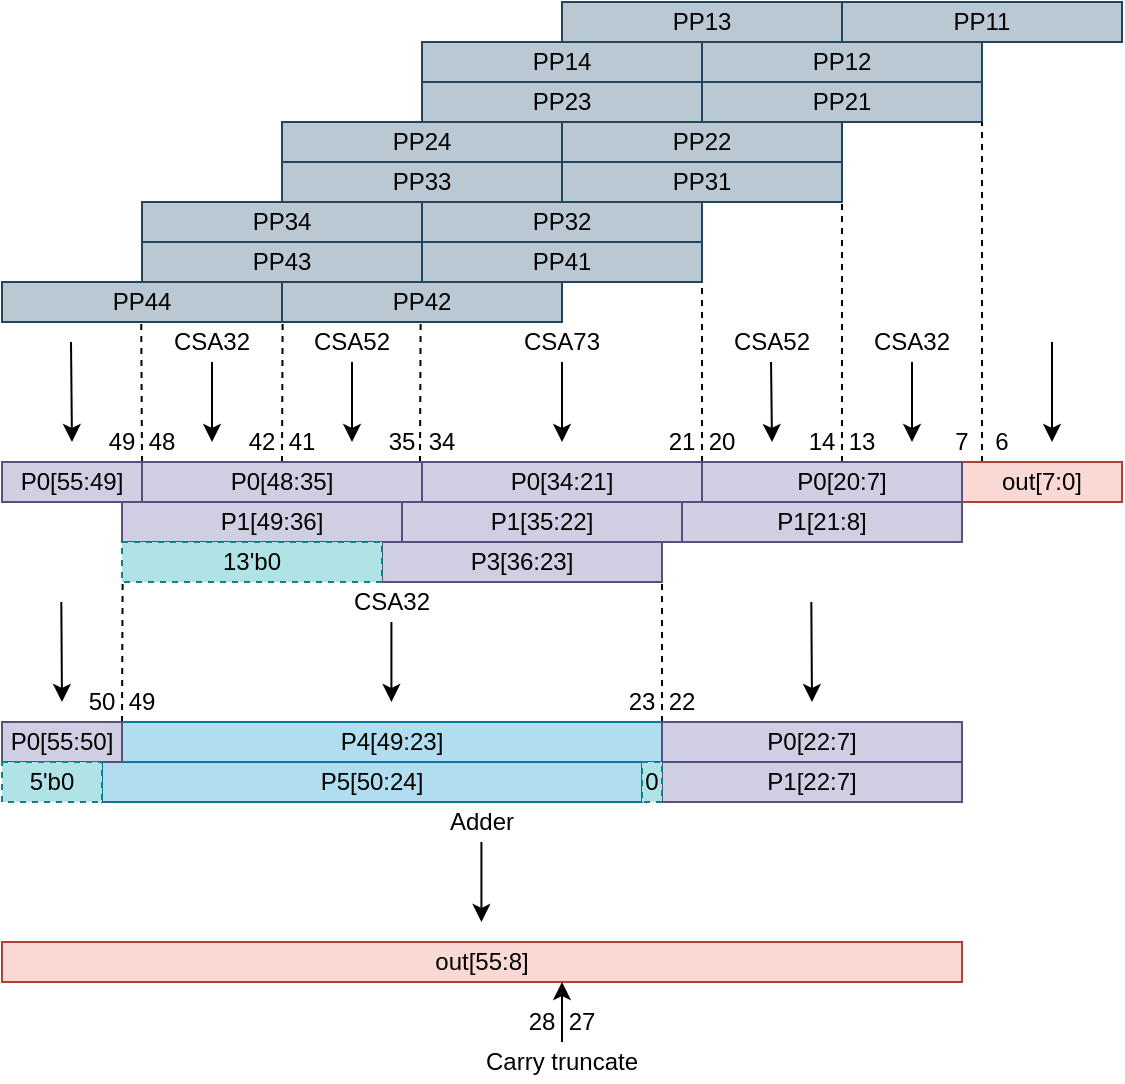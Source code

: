 <mxfile version="13.9.9" type="device"><diagram id="0bR8Zc0k6dtapgLDcP7-" name="第 1 页"><mxGraphModel dx="1185" dy="718" grid="1" gridSize="10" guides="1" tooltips="1" connect="1" arrows="1" fold="1" page="1" pageScale="1" pageWidth="1169" pageHeight="827" math="0" shadow="0"><root><mxCell id="0"/><mxCell id="1" parent="0"/><mxCell id="ZTqUE71WVilu3nKMxAqQ-1" value="" style="rounded=0;whiteSpace=wrap;html=1;fillColor=#bac8d3;strokeColor=#23445d;" vertex="1" parent="1"><mxGeometry x="720" y="110" width="140" height="20" as="geometry"/></mxCell><mxCell id="ZTqUE71WVilu3nKMxAqQ-2" value="" style="rounded=0;whiteSpace=wrap;html=1;fillColor=#bac8d3;strokeColor=#23445d;" vertex="1" parent="1"><mxGeometry x="580" y="110" width="140" height="20" as="geometry"/></mxCell><mxCell id="ZTqUE71WVilu3nKMxAqQ-17" value="" style="rounded=0;whiteSpace=wrap;html=1;fillColor=#bac8d3;strokeColor=#23445d;" vertex="1" parent="1"><mxGeometry x="650" y="130" width="140" height="20" as="geometry"/></mxCell><mxCell id="ZTqUE71WVilu3nKMxAqQ-18" value="" style="rounded=0;whiteSpace=wrap;html=1;fillColor=#bac8d3;strokeColor=#23445d;" vertex="1" parent="1"><mxGeometry x="510" y="130" width="140" height="20" as="geometry"/></mxCell><mxCell id="ZTqUE71WVilu3nKMxAqQ-19" value="" style="rounded=0;whiteSpace=wrap;html=1;fillColor=#bac8d3;strokeColor=#23445d;" vertex="1" parent="1"><mxGeometry x="650" y="150" width="140" height="20" as="geometry"/></mxCell><mxCell id="ZTqUE71WVilu3nKMxAqQ-20" value="" style="rounded=0;whiteSpace=wrap;html=1;fillColor=#bac8d3;strokeColor=#23445d;" vertex="1" parent="1"><mxGeometry x="510" y="150" width="140" height="20" as="geometry"/></mxCell><mxCell id="ZTqUE71WVilu3nKMxAqQ-21" value="" style="rounded=0;whiteSpace=wrap;html=1;fillColor=#bac8d3;strokeColor=#23445d;" vertex="1" parent="1"><mxGeometry x="580" y="170" width="140" height="20" as="geometry"/></mxCell><mxCell id="ZTqUE71WVilu3nKMxAqQ-22" value="" style="rounded=0;whiteSpace=wrap;html=1;fillColor=#bac8d3;strokeColor=#23445d;" vertex="1" parent="1"><mxGeometry x="440" y="170" width="140" height="20" as="geometry"/></mxCell><mxCell id="ZTqUE71WVilu3nKMxAqQ-23" value="" style="rounded=0;whiteSpace=wrap;html=1;fillColor=#bac8d3;strokeColor=#23445d;" vertex="1" parent="1"><mxGeometry x="580" y="190" width="140" height="20" as="geometry"/></mxCell><mxCell id="ZTqUE71WVilu3nKMxAqQ-24" value="" style="rounded=0;whiteSpace=wrap;html=1;fillColor=#bac8d3;strokeColor=#23445d;" vertex="1" parent="1"><mxGeometry x="440" y="190" width="140" height="20" as="geometry"/></mxCell><mxCell id="ZTqUE71WVilu3nKMxAqQ-25" value="" style="rounded=0;whiteSpace=wrap;html=1;fillColor=#bac8d3;strokeColor=#23445d;" vertex="1" parent="1"><mxGeometry x="510" y="210" width="140" height="20" as="geometry"/></mxCell><mxCell id="ZTqUE71WVilu3nKMxAqQ-26" value="" style="rounded=0;whiteSpace=wrap;html=1;fillColor=#bac8d3;strokeColor=#23445d;" vertex="1" parent="1"><mxGeometry x="370" y="210" width="140" height="20" as="geometry"/></mxCell><mxCell id="ZTqUE71WVilu3nKMxAqQ-27" value="" style="rounded=0;whiteSpace=wrap;html=1;fillColor=#bac8d3;strokeColor=#23445d;" vertex="1" parent="1"><mxGeometry x="510" y="230" width="140" height="20" as="geometry"/></mxCell><mxCell id="ZTqUE71WVilu3nKMxAqQ-28" value="" style="rounded=0;whiteSpace=wrap;html=1;fillColor=#bac8d3;strokeColor=#23445d;" vertex="1" parent="1"><mxGeometry x="370" y="230" width="140" height="20" as="geometry"/></mxCell><mxCell id="ZTqUE71WVilu3nKMxAqQ-29" value="" style="rounded=0;whiteSpace=wrap;html=1;fillColor=#bac8d3;strokeColor=#23445d;" vertex="1" parent="1"><mxGeometry x="440" y="250" width="140" height="20" as="geometry"/></mxCell><mxCell id="ZTqUE71WVilu3nKMxAqQ-30" value="" style="rounded=0;whiteSpace=wrap;html=1;fillColor=#bac8d3;strokeColor=#23445d;" vertex="1" parent="1"><mxGeometry x="300" y="250" width="140" height="20" as="geometry"/></mxCell><mxCell id="ZTqUE71WVilu3nKMxAqQ-31" value="PP11" style="text;html=1;strokeColor=none;fillColor=none;align=center;verticalAlign=middle;whiteSpace=wrap;rounded=0;" vertex="1" parent="1"><mxGeometry x="770" y="110" width="40" height="20" as="geometry"/></mxCell><mxCell id="ZTqUE71WVilu3nKMxAqQ-32" value="PP13" style="text;html=1;strokeColor=none;fillColor=none;align=center;verticalAlign=middle;whiteSpace=wrap;rounded=0;" vertex="1" parent="1"><mxGeometry x="630" y="110" width="40" height="20" as="geometry"/></mxCell><mxCell id="ZTqUE71WVilu3nKMxAqQ-33" value="PP12" style="text;html=1;strokeColor=none;fillColor=none;align=center;verticalAlign=middle;whiteSpace=wrap;rounded=0;" vertex="1" parent="1"><mxGeometry x="700" y="130" width="40" height="20" as="geometry"/></mxCell><mxCell id="ZTqUE71WVilu3nKMxAqQ-34" value="PP14" style="text;html=1;strokeColor=none;fillColor=none;align=center;verticalAlign=middle;whiteSpace=wrap;rounded=0;" vertex="1" parent="1"><mxGeometry x="560" y="130" width="40" height="20" as="geometry"/></mxCell><mxCell id="ZTqUE71WVilu3nKMxAqQ-35" value="PP21" style="text;html=1;strokeColor=none;fillColor=none;align=center;verticalAlign=middle;whiteSpace=wrap;rounded=0;" vertex="1" parent="1"><mxGeometry x="700" y="150" width="40" height="20" as="geometry"/></mxCell><mxCell id="ZTqUE71WVilu3nKMxAqQ-36" value="PP23" style="text;html=1;strokeColor=none;fillColor=none;align=center;verticalAlign=middle;whiteSpace=wrap;rounded=0;" vertex="1" parent="1"><mxGeometry x="560" y="150" width="40" height="20" as="geometry"/></mxCell><mxCell id="ZTqUE71WVilu3nKMxAqQ-37" value="PP22" style="text;html=1;strokeColor=none;fillColor=none;align=center;verticalAlign=middle;whiteSpace=wrap;rounded=0;" vertex="1" parent="1"><mxGeometry x="630" y="170" width="40" height="20" as="geometry"/></mxCell><mxCell id="ZTqUE71WVilu3nKMxAqQ-38" value="PP24" style="text;html=1;strokeColor=none;fillColor=none;align=center;verticalAlign=middle;whiteSpace=wrap;rounded=0;" vertex="1" parent="1"><mxGeometry x="490" y="170" width="40" height="20" as="geometry"/></mxCell><mxCell id="ZTqUE71WVilu3nKMxAqQ-39" value="PP31" style="text;html=1;strokeColor=none;fillColor=none;align=center;verticalAlign=middle;whiteSpace=wrap;rounded=0;" vertex="1" parent="1"><mxGeometry x="630" y="190" width="40" height="20" as="geometry"/></mxCell><mxCell id="ZTqUE71WVilu3nKMxAqQ-40" value="PP33" style="text;html=1;strokeColor=none;fillColor=none;align=center;verticalAlign=middle;whiteSpace=wrap;rounded=0;" vertex="1" parent="1"><mxGeometry x="490" y="190" width="40" height="20" as="geometry"/></mxCell><mxCell id="ZTqUE71WVilu3nKMxAqQ-41" value="PP32" style="text;html=1;strokeColor=none;fillColor=none;align=center;verticalAlign=middle;whiteSpace=wrap;rounded=0;" vertex="1" parent="1"><mxGeometry x="560" y="210" width="40" height="20" as="geometry"/></mxCell><mxCell id="ZTqUE71WVilu3nKMxAqQ-42" value="PP34" style="text;html=1;strokeColor=none;fillColor=none;align=center;verticalAlign=middle;whiteSpace=wrap;rounded=0;" vertex="1" parent="1"><mxGeometry x="420" y="210" width="40" height="20" as="geometry"/></mxCell><mxCell id="ZTqUE71WVilu3nKMxAqQ-43" value="PP41" style="text;html=1;strokeColor=none;fillColor=none;align=center;verticalAlign=middle;whiteSpace=wrap;rounded=0;" vertex="1" parent="1"><mxGeometry x="560" y="230" width="40" height="20" as="geometry"/></mxCell><mxCell id="ZTqUE71WVilu3nKMxAqQ-44" value="PP43" style="text;html=1;strokeColor=none;fillColor=none;align=center;verticalAlign=middle;whiteSpace=wrap;rounded=0;" vertex="1" parent="1"><mxGeometry x="420" y="230" width="40" height="20" as="geometry"/></mxCell><mxCell id="ZTqUE71WVilu3nKMxAqQ-45" value="PP42" style="text;html=1;strokeColor=none;fillColor=none;align=center;verticalAlign=middle;whiteSpace=wrap;rounded=0;" vertex="1" parent="1"><mxGeometry x="490" y="250" width="40" height="20" as="geometry"/></mxCell><mxCell id="ZTqUE71WVilu3nKMxAqQ-46" value="PP44" style="text;html=1;strokeColor=none;fillColor=none;align=center;verticalAlign=middle;whiteSpace=wrap;rounded=0;" vertex="1" parent="1"><mxGeometry x="350" y="250" width="40" height="20" as="geometry"/></mxCell><mxCell id="ZTqUE71WVilu3nKMxAqQ-47" value="" style="endArrow=classic;html=1;" edge="1" parent="1"><mxGeometry width="50" height="50" relative="1" as="geometry"><mxPoint x="580" y="290" as="sourcePoint"/><mxPoint x="580" y="330" as="targetPoint"/></mxGeometry></mxCell><mxCell id="ZTqUE71WVilu3nKMxAqQ-48" value="" style="endArrow=none;dashed=1;html=1;" edge="1" parent="1"><mxGeometry width="50" height="50" relative="1" as="geometry"><mxPoint x="790" y="340" as="sourcePoint"/><mxPoint x="790" y="170" as="targetPoint"/></mxGeometry></mxCell><mxCell id="ZTqUE71WVilu3nKMxAqQ-49" value="" style="endArrow=none;dashed=1;html=1;" edge="1" parent="1"><mxGeometry width="50" height="50" relative="1" as="geometry"><mxPoint x="720" y="340" as="sourcePoint"/><mxPoint x="720" y="210" as="targetPoint"/></mxGeometry></mxCell><mxCell id="ZTqUE71WVilu3nKMxAqQ-50" value="" style="endArrow=none;dashed=1;html=1;" edge="1" parent="1"><mxGeometry width="50" height="50" relative="1" as="geometry"><mxPoint x="650" y="340" as="sourcePoint"/><mxPoint x="650" y="250" as="targetPoint"/></mxGeometry></mxCell><mxCell id="ZTqUE71WVilu3nKMxAqQ-51" value="" style="endArrow=none;dashed=1;html=1;" edge="1" parent="1"><mxGeometry width="50" height="50" relative="1" as="geometry"><mxPoint x="509" y="340" as="sourcePoint"/><mxPoint x="509.31" y="270" as="targetPoint"/></mxGeometry></mxCell><mxCell id="ZTqUE71WVilu3nKMxAqQ-53" value="" style="endArrow=none;dashed=1;html=1;" edge="1" parent="1"><mxGeometry width="50" height="50" relative="1" as="geometry"><mxPoint x="440" y="340" as="sourcePoint"/><mxPoint x="440.31" y="270" as="targetPoint"/></mxGeometry></mxCell><mxCell id="ZTqUE71WVilu3nKMxAqQ-54" value="" style="endArrow=none;dashed=1;html=1;" edge="1" parent="1"><mxGeometry width="50" height="50" relative="1" as="geometry"><mxPoint x="370" y="340" as="sourcePoint"/><mxPoint x="369.62" y="270" as="targetPoint"/></mxGeometry></mxCell><mxCell id="ZTqUE71WVilu3nKMxAqQ-55" value="" style="rounded=0;whiteSpace=wrap;html=1;fillColor=#fad9d5;strokeColor=#ae4132;" vertex="1" parent="1"><mxGeometry x="780" y="340" width="80" height="20" as="geometry"/></mxCell><mxCell id="ZTqUE71WVilu3nKMxAqQ-56" value="6" style="text;html=1;strokeColor=none;fillColor=none;align=center;verticalAlign=middle;whiteSpace=wrap;rounded=0;" vertex="1" parent="1"><mxGeometry x="790" y="320" width="20" height="20" as="geometry"/></mxCell><mxCell id="ZTqUE71WVilu3nKMxAqQ-57" value="7" style="text;html=1;strokeColor=none;fillColor=none;align=center;verticalAlign=middle;whiteSpace=wrap;rounded=0;" vertex="1" parent="1"><mxGeometry x="770" y="320" width="20" height="20" as="geometry"/></mxCell><mxCell id="ZTqUE71WVilu3nKMxAqQ-59" value="13" style="text;html=1;strokeColor=none;fillColor=none;align=center;verticalAlign=middle;whiteSpace=wrap;rounded=0;" vertex="1" parent="1"><mxGeometry x="720" y="320" width="20" height="20" as="geometry"/></mxCell><mxCell id="ZTqUE71WVilu3nKMxAqQ-60" value="14" style="text;html=1;strokeColor=none;fillColor=none;align=center;verticalAlign=middle;whiteSpace=wrap;rounded=0;" vertex="1" parent="1"><mxGeometry x="700" y="320" width="20" height="20" as="geometry"/></mxCell><mxCell id="ZTqUE71WVilu3nKMxAqQ-61" value="20" style="text;html=1;strokeColor=none;fillColor=none;align=center;verticalAlign=middle;whiteSpace=wrap;rounded=0;" vertex="1" parent="1"><mxGeometry x="650" y="320" width="20" height="20" as="geometry"/></mxCell><mxCell id="ZTqUE71WVilu3nKMxAqQ-62" value="21" style="text;html=1;strokeColor=none;fillColor=none;align=center;verticalAlign=middle;whiteSpace=wrap;rounded=0;" vertex="1" parent="1"><mxGeometry x="630" y="320" width="20" height="20" as="geometry"/></mxCell><mxCell id="ZTqUE71WVilu3nKMxAqQ-65" value="34" style="text;html=1;strokeColor=none;fillColor=none;align=center;verticalAlign=middle;whiteSpace=wrap;rounded=0;" vertex="1" parent="1"><mxGeometry x="510" y="320" width="20" height="20" as="geometry"/></mxCell><mxCell id="ZTqUE71WVilu3nKMxAqQ-66" value="35" style="text;html=1;strokeColor=none;fillColor=none;align=center;verticalAlign=middle;whiteSpace=wrap;rounded=0;" vertex="1" parent="1"><mxGeometry x="490" y="320" width="20" height="20" as="geometry"/></mxCell><mxCell id="ZTqUE71WVilu3nKMxAqQ-67" value="41" style="text;html=1;strokeColor=none;fillColor=none;align=center;verticalAlign=middle;whiteSpace=wrap;rounded=0;" vertex="1" parent="1"><mxGeometry x="440" y="320" width="20" height="20" as="geometry"/></mxCell><mxCell id="ZTqUE71WVilu3nKMxAqQ-68" value="42" style="text;html=1;strokeColor=none;fillColor=none;align=center;verticalAlign=middle;whiteSpace=wrap;rounded=0;" vertex="1" parent="1"><mxGeometry x="420" y="320" width="20" height="20" as="geometry"/></mxCell><mxCell id="ZTqUE71WVilu3nKMxAqQ-69" value="48" style="text;html=1;strokeColor=none;fillColor=none;align=center;verticalAlign=middle;whiteSpace=wrap;rounded=0;" vertex="1" parent="1"><mxGeometry x="370" y="320" width="20" height="20" as="geometry"/></mxCell><mxCell id="ZTqUE71WVilu3nKMxAqQ-70" value="49" style="text;html=1;strokeColor=none;fillColor=none;align=center;verticalAlign=middle;whiteSpace=wrap;rounded=0;" vertex="1" parent="1"><mxGeometry x="350" y="320" width="20" height="20" as="geometry"/></mxCell><mxCell id="ZTqUE71WVilu3nKMxAqQ-71" value="" style="rounded=0;whiteSpace=wrap;html=1;fillColor=#d0cee2;strokeColor=#56517e;" vertex="1" parent="1"><mxGeometry x="650" y="340" width="130" height="20" as="geometry"/></mxCell><mxCell id="ZTqUE71WVilu3nKMxAqQ-72" value="" style="rounded=0;whiteSpace=wrap;html=1;fillColor=#d0cee2;strokeColor=#56517e;" vertex="1" parent="1"><mxGeometry x="510" y="340" width="140" height="20" as="geometry"/></mxCell><mxCell id="ZTqUE71WVilu3nKMxAqQ-73" value="" style="rounded=0;whiteSpace=wrap;html=1;fillColor=#d0cee2;strokeColor=#56517e;" vertex="1" parent="1"><mxGeometry x="640" y="360" width="140" height="20" as="geometry"/></mxCell><mxCell id="ZTqUE71WVilu3nKMxAqQ-74" value="" style="rounded=0;whiteSpace=wrap;html=1;fillColor=#d0cee2;strokeColor=#56517e;" vertex="1" parent="1"><mxGeometry x="500" y="360" width="140" height="20" as="geometry"/></mxCell><mxCell id="ZTqUE71WVilu3nKMxAqQ-75" value="" style="rounded=0;whiteSpace=wrap;html=1;fillColor=#d0cee2;strokeColor=#56517e;" vertex="1" parent="1"><mxGeometry x="490" y="380" width="140" height="20" as="geometry"/></mxCell><mxCell id="ZTqUE71WVilu3nKMxAqQ-76" value="" style="rounded=0;whiteSpace=wrap;html=1;fillColor=#d0cee2;strokeColor=#56517e;" vertex="1" parent="1"><mxGeometry x="370" y="340" width="140" height="20" as="geometry"/></mxCell><mxCell id="ZTqUE71WVilu3nKMxAqQ-77" value="" style="rounded=0;whiteSpace=wrap;html=1;fillColor=#d0cee2;strokeColor=#56517e;" vertex="1" parent="1"><mxGeometry x="360" y="360" width="140" height="20" as="geometry"/></mxCell><mxCell id="ZTqUE71WVilu3nKMxAqQ-78" value="" style="rounded=0;whiteSpace=wrap;html=1;fillColor=#d0cee2;strokeColor=#56517e;" vertex="1" parent="1"><mxGeometry x="300" y="340" width="70" height="20" as="geometry"/></mxCell><mxCell id="ZTqUE71WVilu3nKMxAqQ-79" value="CSA73" style="text;html=1;strokeColor=none;fillColor=none;align=center;verticalAlign=middle;whiteSpace=wrap;rounded=0;" vertex="1" parent="1"><mxGeometry x="560" y="270" width="40" height="20" as="geometry"/></mxCell><mxCell id="ZTqUE71WVilu3nKMxAqQ-80" value="" style="endArrow=classic;html=1;" edge="1" parent="1"><mxGeometry width="50" height="50" relative="1" as="geometry"><mxPoint x="684.52" y="290" as="sourcePoint"/><mxPoint x="685" y="330" as="targetPoint"/></mxGeometry></mxCell><mxCell id="ZTqUE71WVilu3nKMxAqQ-81" value="CSA52" style="text;html=1;strokeColor=none;fillColor=none;align=center;verticalAlign=middle;whiteSpace=wrap;rounded=0;" vertex="1" parent="1"><mxGeometry x="665" y="270" width="40" height="20" as="geometry"/></mxCell><mxCell id="ZTqUE71WVilu3nKMxAqQ-82" value="" style="endArrow=classic;html=1;" edge="1" parent="1"><mxGeometry width="50" height="50" relative="1" as="geometry"><mxPoint x="475" y="290" as="sourcePoint"/><mxPoint x="475" y="330" as="targetPoint"/></mxGeometry></mxCell><mxCell id="ZTqUE71WVilu3nKMxAqQ-83" value="CSA52" style="text;html=1;strokeColor=none;fillColor=none;align=center;verticalAlign=middle;whiteSpace=wrap;rounded=0;" vertex="1" parent="1"><mxGeometry x="455" y="270" width="40" height="20" as="geometry"/></mxCell><mxCell id="ZTqUE71WVilu3nKMxAqQ-84" value="" style="endArrow=classic;html=1;" edge="1" parent="1"><mxGeometry width="50" height="50" relative="1" as="geometry"><mxPoint x="755" y="290" as="sourcePoint"/><mxPoint x="755" y="330" as="targetPoint"/></mxGeometry></mxCell><mxCell id="ZTqUE71WVilu3nKMxAqQ-85" value="CSA32" style="text;html=1;strokeColor=none;fillColor=none;align=center;verticalAlign=middle;whiteSpace=wrap;rounded=0;" vertex="1" parent="1"><mxGeometry x="735" y="270" width="40" height="20" as="geometry"/></mxCell><mxCell id="ZTqUE71WVilu3nKMxAqQ-87" value="" style="endArrow=classic;html=1;" edge="1" parent="1"><mxGeometry width="50" height="50" relative="1" as="geometry"><mxPoint x="405" y="290" as="sourcePoint"/><mxPoint x="405" y="330" as="targetPoint"/></mxGeometry></mxCell><mxCell id="ZTqUE71WVilu3nKMxAqQ-88" value="CSA32" style="text;html=1;strokeColor=none;fillColor=none;align=center;verticalAlign=middle;whiteSpace=wrap;rounded=0;" vertex="1" parent="1"><mxGeometry x="385" y="270" width="40" height="20" as="geometry"/></mxCell><mxCell id="ZTqUE71WVilu3nKMxAqQ-89" value="" style="endArrow=classic;html=1;" edge="1" parent="1"><mxGeometry width="50" height="50" relative="1" as="geometry"><mxPoint x="825" y="280" as="sourcePoint"/><mxPoint x="825" y="330" as="targetPoint"/></mxGeometry></mxCell><mxCell id="ZTqUE71WVilu3nKMxAqQ-90" value="" style="endArrow=classic;html=1;" edge="1" parent="1"><mxGeometry width="50" height="50" relative="1" as="geometry"><mxPoint x="334.5" y="280" as="sourcePoint"/><mxPoint x="335" y="330" as="targetPoint"/></mxGeometry></mxCell><mxCell id="ZTqUE71WVilu3nKMxAqQ-92" value="out[7:0]" style="text;html=1;strokeColor=none;fillColor=none;align=center;verticalAlign=middle;whiteSpace=wrap;rounded=0;" vertex="1" parent="1"><mxGeometry x="800" y="340" width="40" height="20" as="geometry"/></mxCell><mxCell id="ZTqUE71WVilu3nKMxAqQ-93" value="P0[55:49]" style="text;html=1;strokeColor=none;fillColor=none;align=center;verticalAlign=middle;whiteSpace=wrap;rounded=0;" vertex="1" parent="1"><mxGeometry x="315" y="340" width="40" height="20" as="geometry"/></mxCell><mxCell id="ZTqUE71WVilu3nKMxAqQ-94" value="P0[48:35]" style="text;html=1;strokeColor=none;fillColor=none;align=center;verticalAlign=middle;whiteSpace=wrap;rounded=0;" vertex="1" parent="1"><mxGeometry x="420" y="340" width="40" height="20" as="geometry"/></mxCell><mxCell id="ZTqUE71WVilu3nKMxAqQ-95" value="P0[34:21]" style="text;html=1;strokeColor=none;fillColor=none;align=center;verticalAlign=middle;whiteSpace=wrap;rounded=0;" vertex="1" parent="1"><mxGeometry x="559.81" y="340" width="40" height="20" as="geometry"/></mxCell><mxCell id="ZTqUE71WVilu3nKMxAqQ-96" value="P0[20:7]" style="text;html=1;strokeColor=none;fillColor=none;align=center;verticalAlign=middle;whiteSpace=wrap;rounded=0;" vertex="1" parent="1"><mxGeometry x="700" y="340" width="40" height="20" as="geometry"/></mxCell><mxCell id="ZTqUE71WVilu3nKMxAqQ-97" value="P1[49:36]" style="text;html=1;strokeColor=none;fillColor=none;align=center;verticalAlign=middle;whiteSpace=wrap;rounded=0;" vertex="1" parent="1"><mxGeometry x="414.81" y="360" width="40" height="20" as="geometry"/></mxCell><mxCell id="ZTqUE71WVilu3nKMxAqQ-98" value="P1[35:22]" style="text;html=1;strokeColor=none;fillColor=none;align=center;verticalAlign=middle;whiteSpace=wrap;rounded=0;" vertex="1" parent="1"><mxGeometry x="550" y="360" width="40" height="20" as="geometry"/></mxCell><mxCell id="ZTqUE71WVilu3nKMxAqQ-99" value="P1[21:8]" style="text;html=1;strokeColor=none;fillColor=none;align=center;verticalAlign=middle;whiteSpace=wrap;rounded=0;" vertex="1" parent="1"><mxGeometry x="690" y="360" width="40" height="20" as="geometry"/></mxCell><mxCell id="ZTqUE71WVilu3nKMxAqQ-100" value="P3[36:23]" style="text;html=1;strokeColor=none;fillColor=none;align=center;verticalAlign=middle;whiteSpace=wrap;rounded=0;" vertex="1" parent="1"><mxGeometry x="540" y="380" width="40" height="20" as="geometry"/></mxCell><mxCell id="ZTqUE71WVilu3nKMxAqQ-101" value="" style="endArrow=none;dashed=1;html=1;" edge="1" parent="1"><mxGeometry width="50" height="50" relative="1" as="geometry"><mxPoint x="360" y="470" as="sourcePoint"/><mxPoint x="360.31" y="400" as="targetPoint"/></mxGeometry></mxCell><mxCell id="ZTqUE71WVilu3nKMxAqQ-102" value="" style="endArrow=none;dashed=1;html=1;" edge="1" parent="1"><mxGeometry width="50" height="50" relative="1" as="geometry"><mxPoint x="630" y="470" as="sourcePoint"/><mxPoint x="630" y="400" as="targetPoint"/></mxGeometry></mxCell><mxCell id="ZTqUE71WVilu3nKMxAqQ-103" value="" style="rounded=0;whiteSpace=wrap;html=1;dashed=1;fillColor=#b0e3e6;strokeColor=#0e8088;" vertex="1" parent="1"><mxGeometry x="360" y="380" width="130" height="20" as="geometry"/></mxCell><mxCell id="ZTqUE71WVilu3nKMxAqQ-104" value="13'b0" style="text;html=1;strokeColor=none;fillColor=none;align=center;verticalAlign=middle;whiteSpace=wrap;rounded=0;dashed=1;" vertex="1" parent="1"><mxGeometry x="405" y="380" width="40" height="20" as="geometry"/></mxCell><mxCell id="ZTqUE71WVilu3nKMxAqQ-105" value="" style="rounded=0;whiteSpace=wrap;html=1;fillColor=#b1ddf0;strokeColor=#10739e;" vertex="1" parent="1"><mxGeometry x="360" y="470" width="270" height="20" as="geometry"/></mxCell><mxCell id="ZTqUE71WVilu3nKMxAqQ-106" value="" style="rounded=0;whiteSpace=wrap;html=1;fillColor=#b1ddf0;strokeColor=#10739e;" vertex="1" parent="1"><mxGeometry x="350" y="490" width="270" height="20" as="geometry"/></mxCell><mxCell id="ZTqUE71WVilu3nKMxAqQ-108" value="" style="rounded=0;whiteSpace=wrap;html=1;fillColor=#d0cee2;strokeColor=#56517e;" vertex="1" parent="1"><mxGeometry x="630" y="470" width="150" height="20" as="geometry"/></mxCell><mxCell id="ZTqUE71WVilu3nKMxAqQ-109" value="" style="rounded=0;whiteSpace=wrap;html=1;fillColor=#d0cee2;strokeColor=#56517e;" vertex="1" parent="1"><mxGeometry x="630" y="490" width="150" height="20" as="geometry"/></mxCell><mxCell id="ZTqUE71WVilu3nKMxAqQ-110" value="" style="rounded=0;whiteSpace=wrap;html=1;dashed=1;fillColor=#b0e3e6;strokeColor=#0e8088;" vertex="1" parent="1"><mxGeometry x="620" y="490" width="10" height="20" as="geometry"/></mxCell><mxCell id="ZTqUE71WVilu3nKMxAqQ-111" value="" style="rounded=0;whiteSpace=wrap;html=1;fillColor=#d0cee2;strokeColor=#56517e;" vertex="1" parent="1"><mxGeometry x="300" y="470" width="60" height="20" as="geometry"/></mxCell><mxCell id="ZTqUE71WVilu3nKMxAqQ-113" value="" style="rounded=0;whiteSpace=wrap;html=1;dashed=1;fillColor=#b0e3e6;strokeColor=#0e8088;" vertex="1" parent="1"><mxGeometry x="300" y="490" width="50" height="20" as="geometry"/></mxCell><mxCell id="ZTqUE71WVilu3nKMxAqQ-115" value="" style="endArrow=classic;html=1;" edge="1" parent="1"><mxGeometry width="50" height="50" relative="1" as="geometry"><mxPoint x="494.71" y="420" as="sourcePoint"/><mxPoint x="494.71" y="460" as="targetPoint"/></mxGeometry></mxCell><mxCell id="ZTqUE71WVilu3nKMxAqQ-116" value="CSA32" style="text;html=1;strokeColor=none;fillColor=none;align=center;verticalAlign=middle;whiteSpace=wrap;rounded=0;" vertex="1" parent="1"><mxGeometry x="475" y="400" width="40" height="20" as="geometry"/></mxCell><mxCell id="ZTqUE71WVilu3nKMxAqQ-117" value="" style="endArrow=classic;html=1;" edge="1" parent="1"><mxGeometry width="50" height="50" relative="1" as="geometry"><mxPoint x="539.71" y="530" as="sourcePoint"/><mxPoint x="539.71" y="570" as="targetPoint"/></mxGeometry></mxCell><mxCell id="ZTqUE71WVilu3nKMxAqQ-118" value="Adder" style="text;html=1;strokeColor=none;fillColor=none;align=center;verticalAlign=middle;whiteSpace=wrap;rounded=0;" vertex="1" parent="1"><mxGeometry x="520" y="510" width="40" height="20" as="geometry"/></mxCell><mxCell id="ZTqUE71WVilu3nKMxAqQ-121" value="out[55:8]" style="rounded=0;whiteSpace=wrap;html=1;fillColor=#fad9d5;strokeColor=#ae4132;" vertex="1" parent="1"><mxGeometry x="300" y="580" width="480" height="20" as="geometry"/></mxCell><mxCell id="ZTqUE71WVilu3nKMxAqQ-122" value="" style="endArrow=classic;html=1;" edge="1" parent="1"><mxGeometry width="50" height="50" relative="1" as="geometry"><mxPoint x="329.66" y="410" as="sourcePoint"/><mxPoint x="330" y="460" as="targetPoint"/></mxGeometry></mxCell><mxCell id="ZTqUE71WVilu3nKMxAqQ-123" value="" style="endArrow=classic;html=1;" edge="1" parent="1"><mxGeometry width="50" height="50" relative="1" as="geometry"><mxPoint x="704.66" y="410" as="sourcePoint"/><mxPoint x="705" y="460" as="targetPoint"/></mxGeometry></mxCell><mxCell id="ZTqUE71WVilu3nKMxAqQ-124" value="P0[22:7]" style="text;html=1;strokeColor=none;fillColor=none;align=center;verticalAlign=middle;whiteSpace=wrap;rounded=0;" vertex="1" parent="1"><mxGeometry x="685" y="470" width="40" height="20" as="geometry"/></mxCell><mxCell id="ZTqUE71WVilu3nKMxAqQ-125" value="P4[49:23]" style="text;html=1;strokeColor=none;fillColor=none;align=center;verticalAlign=middle;whiteSpace=wrap;rounded=0;" vertex="1" parent="1"><mxGeometry x="475" y="470" width="40" height="20" as="geometry"/></mxCell><mxCell id="ZTqUE71WVilu3nKMxAqQ-126" value="P1[22:7]" style="text;html=1;strokeColor=none;fillColor=none;align=center;verticalAlign=middle;whiteSpace=wrap;rounded=0;" vertex="1" parent="1"><mxGeometry x="685" y="490" width="40" height="20" as="geometry"/></mxCell><mxCell id="ZTqUE71WVilu3nKMxAqQ-127" value="P5[50:24]" style="text;html=1;strokeColor=none;fillColor=none;align=center;verticalAlign=middle;whiteSpace=wrap;rounded=0;" vertex="1" parent="1"><mxGeometry x="465" y="490" width="40" height="20" as="geometry"/></mxCell><mxCell id="ZTqUE71WVilu3nKMxAqQ-128" value="P0[55:50]" style="text;html=1;strokeColor=none;fillColor=none;align=center;verticalAlign=middle;whiteSpace=wrap;rounded=0;" vertex="1" parent="1"><mxGeometry x="310" y="470" width="40" height="20" as="geometry"/></mxCell><mxCell id="ZTqUE71WVilu3nKMxAqQ-129" value="0" style="text;html=1;strokeColor=none;fillColor=none;align=center;verticalAlign=middle;whiteSpace=wrap;rounded=0;dashed=1;" vertex="1" parent="1"><mxGeometry x="615" y="490" width="20" height="20" as="geometry"/></mxCell><mxCell id="ZTqUE71WVilu3nKMxAqQ-130" value="5'b0" style="text;html=1;strokeColor=none;fillColor=none;align=center;verticalAlign=middle;whiteSpace=wrap;rounded=0;dashed=1;" vertex="1" parent="1"><mxGeometry x="305" y="490" width="40" height="20" as="geometry"/></mxCell><mxCell id="ZTqUE71WVilu3nKMxAqQ-131" value="22" style="text;html=1;strokeColor=none;fillColor=none;align=center;verticalAlign=middle;whiteSpace=wrap;rounded=0;" vertex="1" parent="1"><mxGeometry x="630" y="450" width="20" height="20" as="geometry"/></mxCell><mxCell id="ZTqUE71WVilu3nKMxAqQ-132" value="23" style="text;html=1;strokeColor=none;fillColor=none;align=center;verticalAlign=middle;whiteSpace=wrap;rounded=0;" vertex="1" parent="1"><mxGeometry x="610" y="450" width="20" height="20" as="geometry"/></mxCell><mxCell id="ZTqUE71WVilu3nKMxAqQ-135" value="49" style="text;html=1;strokeColor=none;fillColor=none;align=center;verticalAlign=middle;whiteSpace=wrap;rounded=0;" vertex="1" parent="1"><mxGeometry x="360" y="450" width="20" height="20" as="geometry"/></mxCell><mxCell id="ZTqUE71WVilu3nKMxAqQ-136" value="50" style="text;html=1;strokeColor=none;fillColor=none;align=center;verticalAlign=middle;whiteSpace=wrap;rounded=0;" vertex="1" parent="1"><mxGeometry x="340" y="450" width="20" height="20" as="geometry"/></mxCell><mxCell id="ZTqUE71WVilu3nKMxAqQ-137" value="" style="endArrow=classic;html=1;" edge="1" parent="1"><mxGeometry width="50" height="50" relative="1" as="geometry"><mxPoint x="580" y="630" as="sourcePoint"/><mxPoint x="580" y="600" as="targetPoint"/></mxGeometry></mxCell><mxCell id="ZTqUE71WVilu3nKMxAqQ-138" value="Carry truncate" style="text;html=1;strokeColor=none;fillColor=none;align=center;verticalAlign=middle;whiteSpace=wrap;rounded=0;dashed=1;" vertex="1" parent="1"><mxGeometry x="540" y="630" width="80" height="20" as="geometry"/></mxCell><mxCell id="ZTqUE71WVilu3nKMxAqQ-140" value="27" style="text;html=1;strokeColor=none;fillColor=none;align=center;verticalAlign=middle;whiteSpace=wrap;rounded=0;" vertex="1" parent="1"><mxGeometry x="579.81" y="610" width="20" height="20" as="geometry"/></mxCell><mxCell id="ZTqUE71WVilu3nKMxAqQ-141" value="28" style="text;html=1;strokeColor=none;fillColor=none;align=center;verticalAlign=middle;whiteSpace=wrap;rounded=0;" vertex="1" parent="1"><mxGeometry x="559.81" y="610" width="20" height="20" as="geometry"/></mxCell></root></mxGraphModel></diagram></mxfile>
